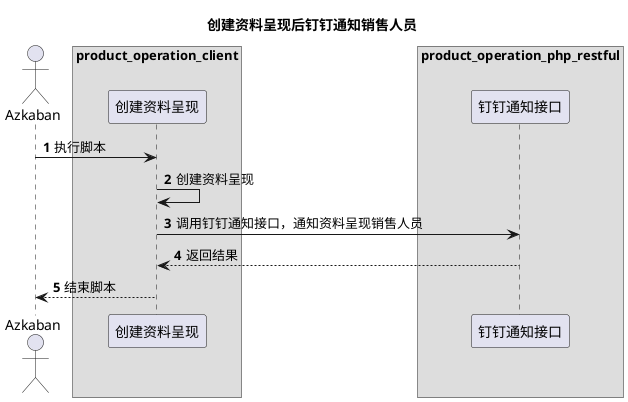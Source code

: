 @startuml
title 创建资料呈现后钉钉通知销售人员
autonumber

actor "Azkaban" as azkaban


box "product_operation_client"
participant "创建资料呈现" as t1
end box

box "product_operation_php_restful"
participant "钉钉通知接口" as t2
end box

azkaban -> t1 : 执行脚本
t1 -> t1 : 创建资料呈现
t1 -> t2 : 调用钉钉通知接口，通知资料呈现销售人员
t2 --> t1 : 返回结果
t1 --> azkaban : 结束脚本

@enduml